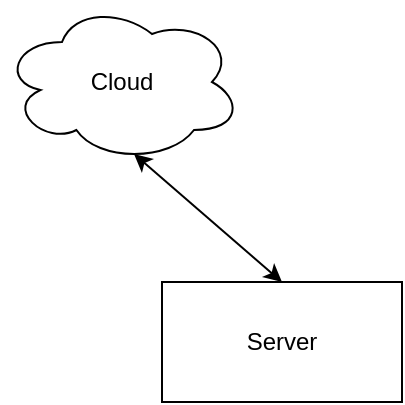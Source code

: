 <mxfile version="12.7.4" type="github">
  <diagram id="7crleySMagxmxj4flkhU" name="Page-1">
    <mxGraphModel dx="1357" dy="744" grid="1" gridSize="10" guides="1" tooltips="1" connect="1" arrows="1" fold="1" page="1" pageScale="1" pageWidth="850" pageHeight="1100" math="0" shadow="0">
      <root>
        <mxCell id="0" />
        <mxCell id="1" parent="0" />
        <object label="Cloud" id="NPAtU39O820wWA8_sy4J-1">
          <mxCell style="ellipse;shape=cloud;whiteSpace=wrap;html=1;" parent="1" vertex="1">
            <mxGeometry x="200" y="60" width="120" height="80" as="geometry" />
          </mxCell>
        </object>
        <mxCell id="NPAtU39O820wWA8_sy4J-2" value="Server" style="rounded=0;whiteSpace=wrap;html=1;" parent="1" vertex="1">
          <mxGeometry x="280" y="200" width="120" height="60" as="geometry" />
        </mxCell>
        <mxCell id="NPAtU39O820wWA8_sy4J-3" value="" style="endArrow=classic;startArrow=classic;html=1;entryX=0.55;entryY=0.95;entryDx=0;entryDy=0;entryPerimeter=0;exitX=0.5;exitY=0;exitDx=0;exitDy=0;" parent="1" edge="1" target="NPAtU39O820wWA8_sy4J-1" source="NPAtU39O820wWA8_sy4J-2">
          <mxGeometry width="50" height="50" relative="1" as="geometry">
            <mxPoint x="200" y="200" as="sourcePoint" />
            <mxPoint x="250" y="150" as="targetPoint" />
          </mxGeometry>
        </mxCell>
      </root>
    </mxGraphModel>
  </diagram>
</mxfile>
